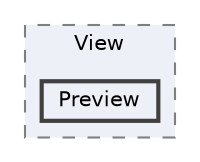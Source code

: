 digraph "C:/Users/むずでょ/Documents/Unity Projects/RMU-1-00-00-Research/Assets/RPGMaker/Codebase/Editor/DatabaseEditor/View/Preview"
{
 // LATEX_PDF_SIZE
  bgcolor="transparent";
  edge [fontname=Helvetica,fontsize=10,labelfontname=Helvetica,labelfontsize=10];
  node [fontname=Helvetica,fontsize=10,shape=box,height=0.2,width=0.4];
  compound=true
  subgraph clusterdir_39affdac39387977386aa5152e6bf00f {
    graph [ bgcolor="#edf0f7", pencolor="grey50", label="View", fontname=Helvetica,fontsize=10 style="filled,dashed", URL="dir_39affdac39387977386aa5152e6bf00f.html",tooltip=""]
  dir_f23ab3ed40e013bd91a871427c1b2e0c [label="Preview", fillcolor="#edf0f7", color="grey25", style="filled,bold", URL="dir_f23ab3ed40e013bd91a871427c1b2e0c.html",tooltip=""];
  }
}
